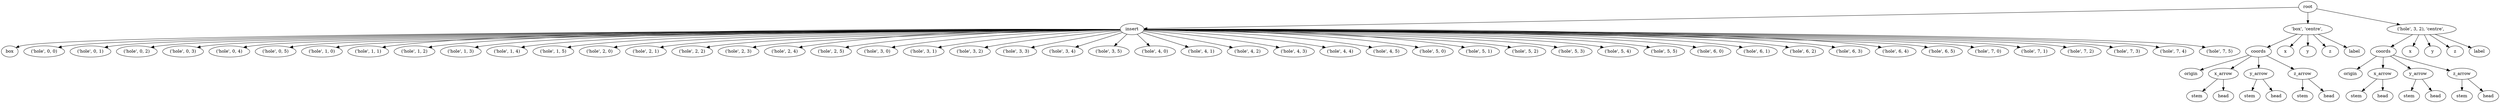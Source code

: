 digraph insert {
    root_19 [label="root"];
    insert_20 [label="insert"];
    box_21 [label="box"];
    hole_22 [label="\('hole',\ 0,\ 0\)"];
    hole_23 [label="\('hole',\ 0,\ 1\)"];
    hole_24 [label="\('hole',\ 0,\ 2\)"];
    hole_25 [label="\('hole',\ 0,\ 3\)"];
    hole_26 [label="\('hole',\ 0,\ 4\)"];
    hole_27 [label="\('hole',\ 0,\ 5\)"];
    hole_28 [label="\('hole',\ 1,\ 0\)"];
    hole_29 [label="\('hole',\ 1,\ 1\)"];
    hole_30 [label="\('hole',\ 1,\ 2\)"];
    hole_31 [label="\('hole',\ 1,\ 3\)"];
    hole_32 [label="\('hole',\ 1,\ 4\)"];
    hole_33 [label="\('hole',\ 1,\ 5\)"];
    hole_34 [label="\('hole',\ 2,\ 0\)"];
    hole_35 [label="\('hole',\ 2,\ 1\)"];
    hole_36 [label="\('hole',\ 2,\ 2\)"];
    hole_37 [label="\('hole',\ 2,\ 3\)"];
    hole_38 [label="\('hole',\ 2,\ 4\)"];
    hole_39 [label="\('hole',\ 2,\ 5\)"];
    hole_40 [label="\('hole',\ 3,\ 0\)"];
    hole_41 [label="\('hole',\ 3,\ 1\)"];
    hole_42 [label="\('hole',\ 3,\ 2\)"];
    hole_43 [label="\('hole',\ 3,\ 3\)"];
    hole_44 [label="\('hole',\ 3,\ 4\)"];
    hole_45 [label="\('hole',\ 3,\ 5\)"];
    hole_46 [label="\('hole',\ 4,\ 0\)"];
    hole_47 [label="\('hole',\ 4,\ 1\)"];
    hole_48 [label="\('hole',\ 4,\ 2\)"];
    hole_49 [label="\('hole',\ 4,\ 3\)"];
    hole_50 [label="\('hole',\ 4,\ 4\)"];
    hole_51 [label="\('hole',\ 4,\ 5\)"];
    hole_52 [label="\('hole',\ 5,\ 0\)"];
    hole_53 [label="\('hole',\ 5,\ 1\)"];
    hole_54 [label="\('hole',\ 5,\ 2\)"];
    hole_55 [label="\('hole',\ 5,\ 3\)"];
    hole_56 [label="\('hole',\ 5,\ 4\)"];
    hole_57 [label="\('hole',\ 5,\ 5\)"];
    hole_58 [label="\('hole',\ 6,\ 0\)"];
    hole_59 [label="\('hole',\ 6,\ 1\)"];
    hole_60 [label="\('hole',\ 6,\ 2\)"];
    hole_61 [label="\('hole',\ 6,\ 3\)"];
    hole_62 [label="\('hole',\ 6,\ 4\)"];
    hole_63 [label="\('hole',\ 6,\ 5\)"];
    hole_64 [label="\('hole',\ 7,\ 0\)"];
    hole_65 [label="\('hole',\ 7,\ 1\)"];
    hole_66 [label="\('hole',\ 7,\ 2\)"];
    hole_67 [label="\('hole',\ 7,\ 3\)"];
    hole_68 [label="\('hole',\ 7,\ 4\)"];
    hole_69 [label="\('hole',\ 7,\ 5\)"];
    70 [label="'box',\ 'centre',\ "];
    coords_71 [label="coords"];
    origin_72 [label="origin"];
    x_arrow_73 [label="x_arrow"];
    stem_74 [label="stem"];
    head_75 [label="head"];
    y_arrow_76 [label="y_arrow"];
    stem_77 [label="stem"];
    head_78 [label="head"];
    z_arrow_79 [label="z_arrow"];
    stem_80 [label="stem"];
    head_81 [label="head"];
    x_82 [label="x"];
    y_83 [label="y"];
    z_84 [label="z"];
    label_85 [label="label"];
    86 [label="\('hole',\ 3,\ 2\),\ 'centre',\ "];
    coords_87 [label="coords"];
    origin_88 [label="origin"];
    x_arrow_89 [label="x_arrow"];
    stem_90 [label="stem"];
    head_91 [label="head"];
    y_arrow_92 [label="y_arrow"];
    stem_93 [label="stem"];
    head_94 [label="head"];
    z_arrow_95 [label="z_arrow"];
    stem_96 [label="stem"];
    head_97 [label="head"];
    x_98 [label="x"];
    y_99 [label="y"];
    z_100 [label="z"];
    label_101 [label="label"];
    root_19 -> insert_20;
    insert_20 -> box_21;
    insert_20 -> hole_22;
    insert_20 -> hole_23;
    insert_20 -> hole_24;
    insert_20 -> hole_25;
    insert_20 -> hole_26;
    insert_20 -> hole_27;
    insert_20 -> hole_28;
    insert_20 -> hole_29;
    insert_20 -> hole_30;
    insert_20 -> hole_31;
    insert_20 -> hole_32;
    insert_20 -> hole_33;
    insert_20 -> hole_34;
    insert_20 -> hole_35;
    insert_20 -> hole_36;
    insert_20 -> hole_37;
    insert_20 -> hole_38;
    insert_20 -> hole_39;
    insert_20 -> hole_40;
    insert_20 -> hole_41;
    insert_20 -> hole_42;
    insert_20 -> hole_43;
    insert_20 -> hole_44;
    insert_20 -> hole_45;
    insert_20 -> hole_46;
    insert_20 -> hole_47;
    insert_20 -> hole_48;
    insert_20 -> hole_49;
    insert_20 -> hole_50;
    insert_20 -> hole_51;
    insert_20 -> hole_52;
    insert_20 -> hole_53;
    insert_20 -> hole_54;
    insert_20 -> hole_55;
    insert_20 -> hole_56;
    insert_20 -> hole_57;
    insert_20 -> hole_58;
    insert_20 -> hole_59;
    insert_20 -> hole_60;
    insert_20 -> hole_61;
    insert_20 -> hole_62;
    insert_20 -> hole_63;
    insert_20 -> hole_64;
    insert_20 -> hole_65;
    insert_20 -> hole_66;
    insert_20 -> hole_67;
    insert_20 -> hole_68;
    insert_20 -> hole_69;
    root_19 -> 70;
    70 -> coords_71;
    coords_71 -> origin_72;
    coords_71 -> x_arrow_73;
    x_arrow_73 -> stem_74;
    x_arrow_73 -> head_75;
    coords_71 -> y_arrow_76;
    y_arrow_76 -> stem_77;
    y_arrow_76 -> head_78;
    coords_71 -> z_arrow_79;
    z_arrow_79 -> stem_80;
    z_arrow_79 -> head_81;
    70 -> x_82;
    70 -> y_83;
    70 -> z_84;
    70 -> label_85;
    root_19 -> 86;
    86 -> coords_87;
    coords_87 -> origin_88;
    coords_87 -> x_arrow_89;
    x_arrow_89 -> stem_90;
    x_arrow_89 -> head_91;
    coords_87 -> y_arrow_92;
    y_arrow_92 -> stem_93;
    y_arrow_92 -> head_94;
    coords_87 -> z_arrow_95;
    z_arrow_95 -> stem_96;
    z_arrow_95 -> head_97;
    86 -> x_98;
    86 -> y_99;
    86 -> z_100;
    86 -> label_101;
}
